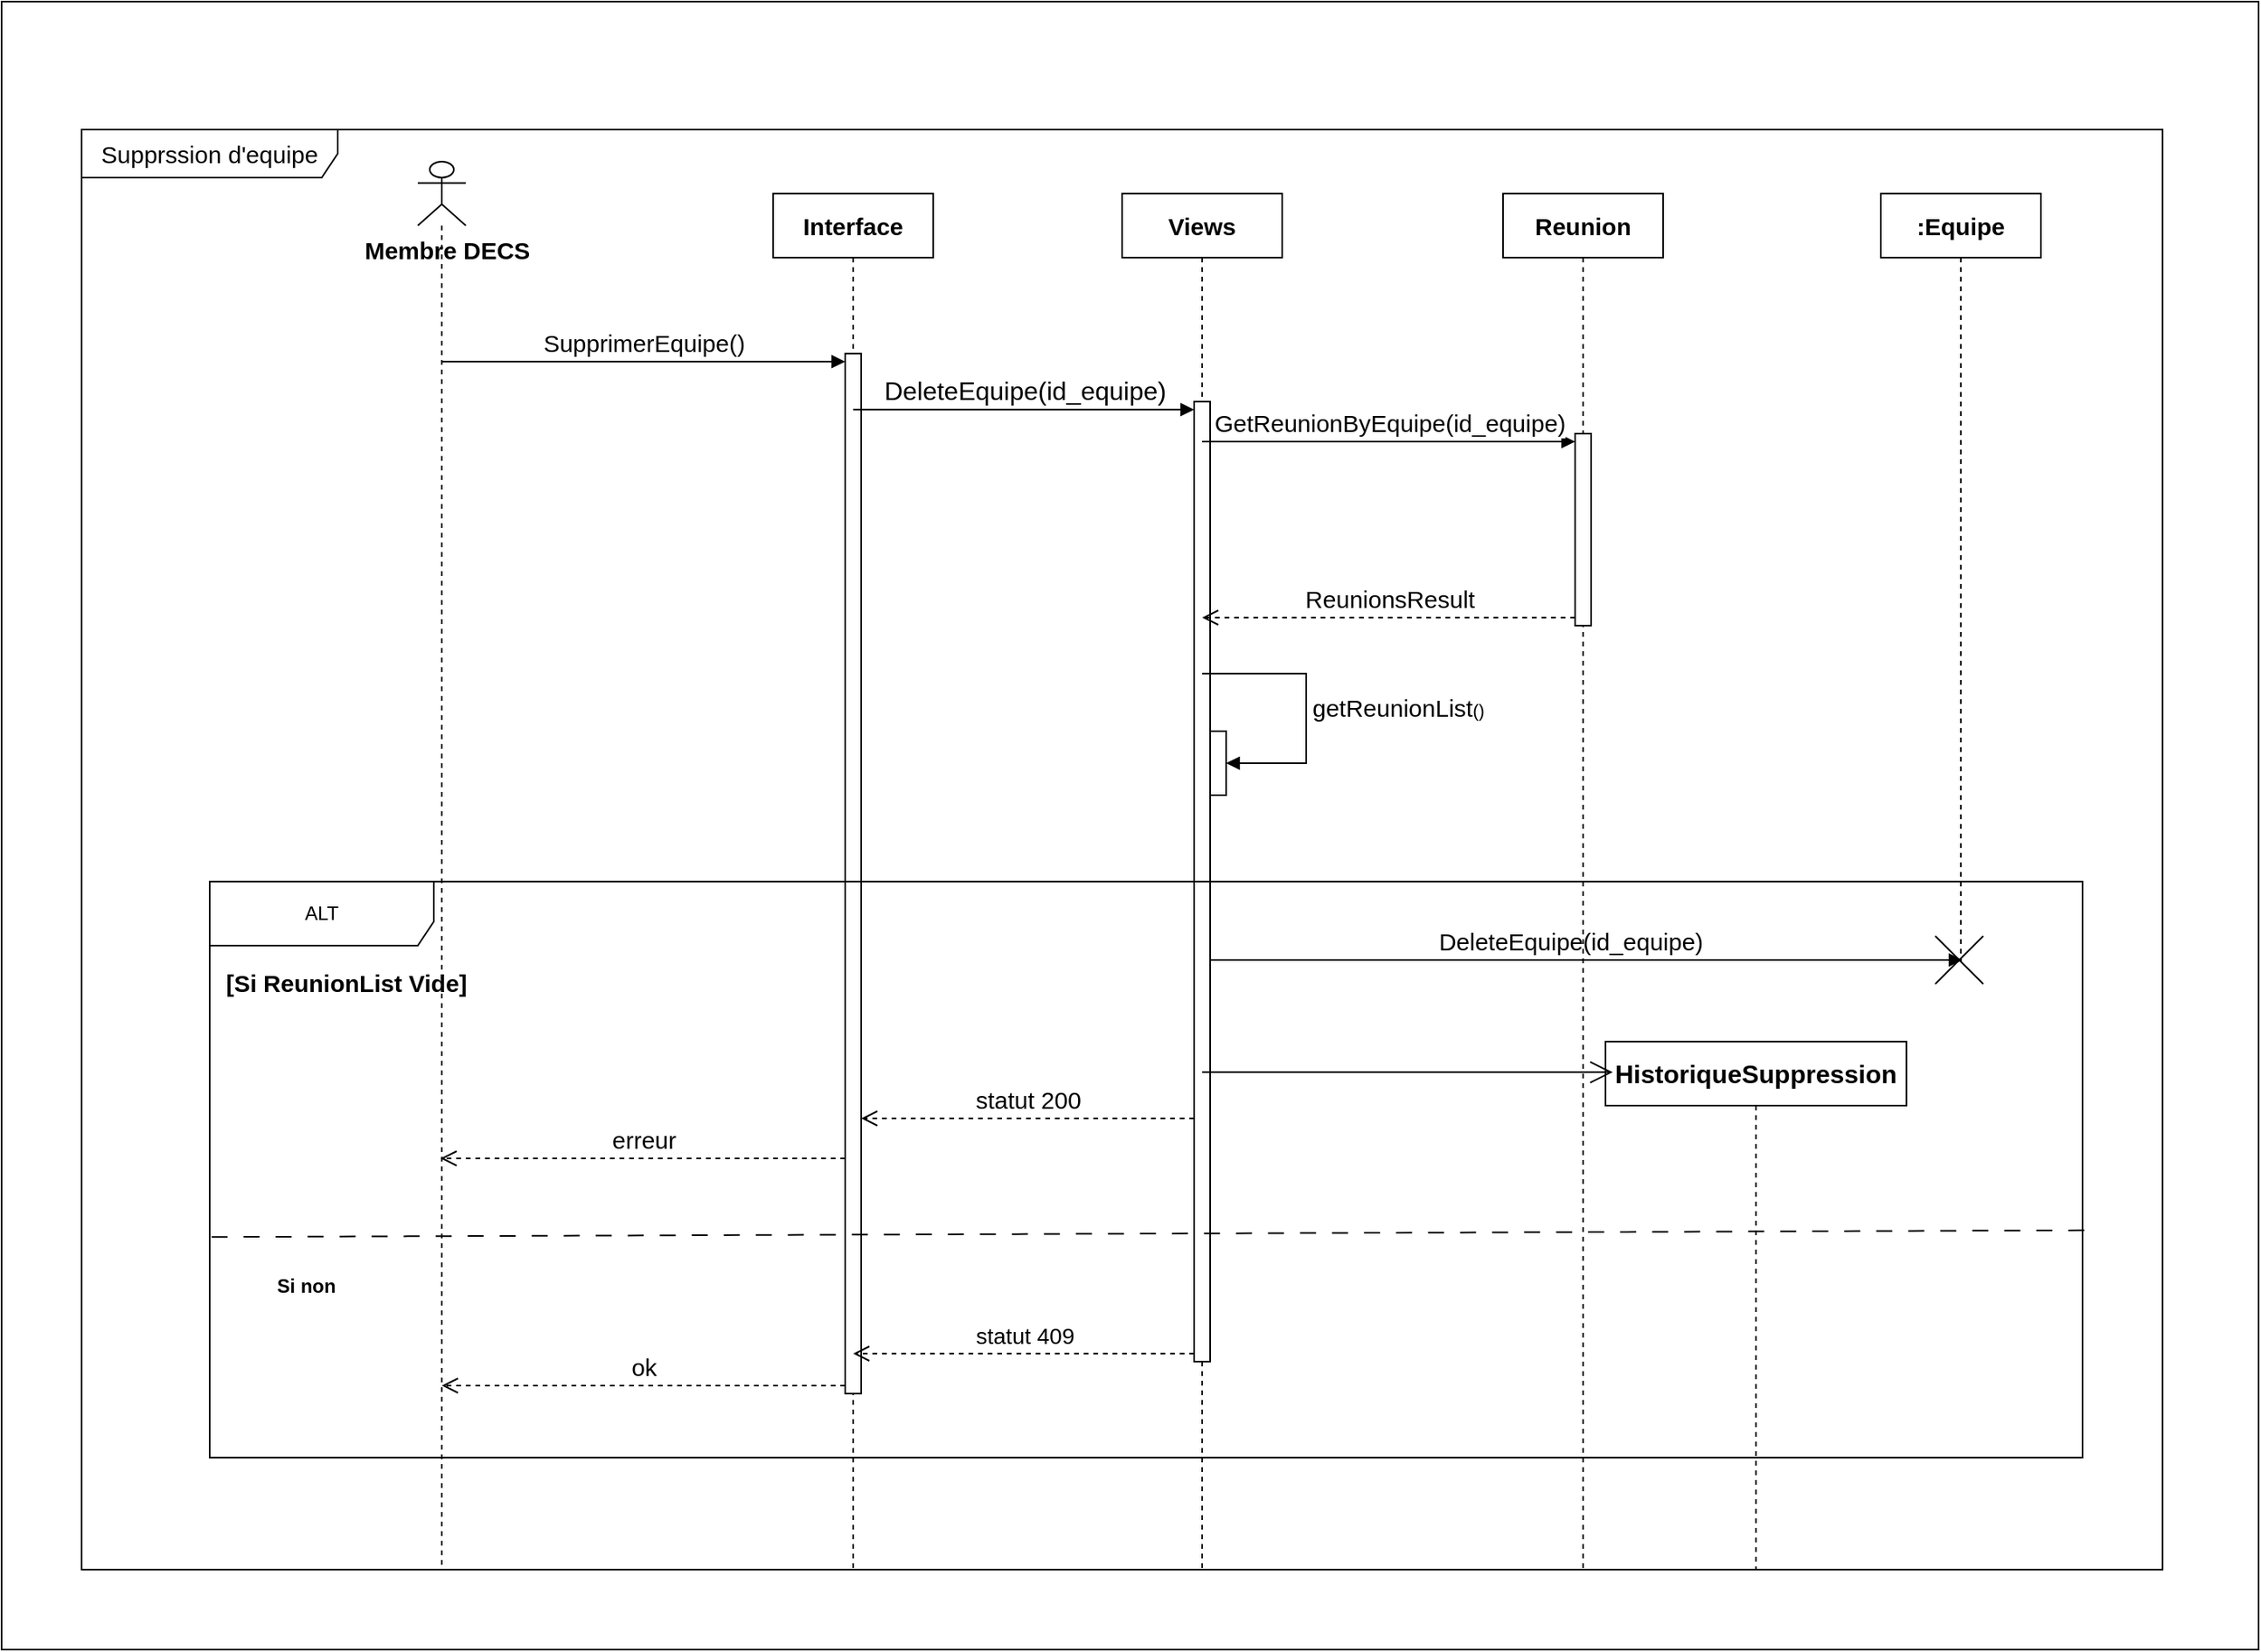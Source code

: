 <mxfile version="24.8.3">
  <diagram name="Page-1" id="2YBvvXClWsGukQMizWep">
    <mxGraphModel dx="2200" dy="1170" grid="1" gridSize="10" guides="1" tooltips="1" connect="1" arrows="1" fold="1" page="1" pageScale="1" pageWidth="850" pageHeight="1100" math="0" shadow="0">
      <root>
        <mxCell id="0" />
        <mxCell id="1" parent="0" />
        <mxCell id="PBEn9Toki-vO0EdfLWBd-39" value="" style="rounded=0;whiteSpace=wrap;html=1;" vertex="1" parent="1">
          <mxGeometry y="20" width="1410" height="1030" as="geometry" />
        </mxCell>
        <mxCell id="PBEn9Toki-vO0EdfLWBd-40" value="" style="shape=umlLifeline;perimeter=lifelinePerimeter;whiteSpace=wrap;html=1;container=1;dropTarget=0;collapsible=0;recursiveResize=0;outlineConnect=0;portConstraint=eastwest;newEdgeStyle={&quot;curved&quot;:0,&quot;rounded&quot;:0};participant=umlActor;" vertex="1" parent="1">
          <mxGeometry x="260" y="120" width="30" height="880" as="geometry" />
        </mxCell>
        <mxCell id="PBEn9Toki-vO0EdfLWBd-41" value="&lt;font style=&quot;font-size: 15px;&quot;&gt;Membre DECS&lt;/font&gt;" style="text;align=center;fontStyle=1;verticalAlign=middle;spacingLeft=3;spacingRight=3;strokeColor=none;rotatable=0;points=[[0,0.5],[1,0.5]];portConstraint=eastwest;html=1;" vertex="1" parent="1">
          <mxGeometry x="238" y="162" width="80" height="26" as="geometry" />
        </mxCell>
        <mxCell id="PBEn9Toki-vO0EdfLWBd-42" value="&lt;b&gt;&lt;font style=&quot;font-size: 15px;&quot;&gt;Interface&lt;/font&gt;&lt;/b&gt;" style="shape=umlLifeline;perimeter=lifelinePerimeter;whiteSpace=wrap;html=1;container=1;dropTarget=0;collapsible=0;recursiveResize=0;outlineConnect=0;portConstraint=eastwest;newEdgeStyle={&quot;curved&quot;:0,&quot;rounded&quot;:0};" vertex="1" parent="1">
          <mxGeometry x="482" y="140" width="100" height="860" as="geometry" />
        </mxCell>
        <mxCell id="PBEn9Toki-vO0EdfLWBd-43" value="" style="html=1;points=[[0,0,0,0,5],[0,1,0,0,-5],[1,0,0,0,5],[1,1,0,0,-5]];perimeter=orthogonalPerimeter;outlineConnect=0;targetShapes=umlLifeline;portConstraint=eastwest;newEdgeStyle={&quot;curved&quot;:0,&quot;rounded&quot;:0};" vertex="1" parent="PBEn9Toki-vO0EdfLWBd-42">
          <mxGeometry x="45" y="100" width="10" height="650" as="geometry" />
        </mxCell>
        <mxCell id="PBEn9Toki-vO0EdfLWBd-44" value="&lt;font style=&quot;font-size: 15px;&quot;&gt;&lt;b&gt;Views&lt;/b&gt;&lt;/font&gt;" style="shape=umlLifeline;perimeter=lifelinePerimeter;whiteSpace=wrap;html=1;container=1;dropTarget=0;collapsible=0;recursiveResize=0;outlineConnect=0;portConstraint=eastwest;newEdgeStyle={&quot;curved&quot;:0,&quot;rounded&quot;:0};" vertex="1" parent="1">
          <mxGeometry x="700" y="140" width="100" height="860" as="geometry" />
        </mxCell>
        <mxCell id="PBEn9Toki-vO0EdfLWBd-45" value="" style="html=1;points=[[0,0,0,0,5],[0,1,0,0,-5],[1,0,0,0,5],[1,1,0,0,-5]];perimeter=orthogonalPerimeter;outlineConnect=0;targetShapes=umlLifeline;portConstraint=eastwest;newEdgeStyle={&quot;curved&quot;:0,&quot;rounded&quot;:0};" vertex="1" parent="PBEn9Toki-vO0EdfLWBd-44">
          <mxGeometry x="45" y="130" width="10" height="600" as="geometry" />
        </mxCell>
        <mxCell id="PBEn9Toki-vO0EdfLWBd-46" value="" style="html=1;points=[[0,0,0,0,5],[0,1,0,0,-5],[1,0,0,0,5],[1,1,0,0,-5]];perimeter=orthogonalPerimeter;outlineConnect=0;targetShapes=umlLifeline;portConstraint=eastwest;newEdgeStyle={&quot;curved&quot;:0,&quot;rounded&quot;:0};" vertex="1" parent="PBEn9Toki-vO0EdfLWBd-44">
          <mxGeometry x="55" y="336" width="10" height="40" as="geometry" />
        </mxCell>
        <mxCell id="PBEn9Toki-vO0EdfLWBd-47" value="&lt;font style=&quot;font-size: 15px;&quot;&gt;getReunionList&lt;/font&gt;()" style="html=1;align=left;spacingLeft=2;endArrow=block;rounded=0;edgeStyle=orthogonalEdgeStyle;curved=0;rounded=0;" edge="1" parent="PBEn9Toki-vO0EdfLWBd-44" source="PBEn9Toki-vO0EdfLWBd-44" target="PBEn9Toki-vO0EdfLWBd-46">
          <mxGeometry relative="1" as="geometry">
            <mxPoint x="85" y="340" as="sourcePoint" />
            <Array as="points">
              <mxPoint x="115" y="300" />
              <mxPoint x="115" y="356" />
            </Array>
          </mxGeometry>
        </mxCell>
        <mxCell id="PBEn9Toki-vO0EdfLWBd-48" value="&lt;b&gt;&lt;font style=&quot;font-size: 15px;&quot;&gt;:Equipe&lt;/font&gt;&lt;/b&gt;" style="shape=umlLifeline;perimeter=lifelinePerimeter;whiteSpace=wrap;html=1;container=1;dropTarget=0;collapsible=0;recursiveResize=0;outlineConnect=0;portConstraint=eastwest;newEdgeStyle={&quot;curved&quot;:0,&quot;rounded&quot;:0};" vertex="1" parent="1">
          <mxGeometry x="1174" y="140" width="100" height="480" as="geometry" />
        </mxCell>
        <mxCell id="PBEn9Toki-vO0EdfLWBd-49" value="&lt;font style=&quot;font-size: 15px;&quot;&gt;SupprimerEquipe()&lt;/font&gt;" style="html=1;verticalAlign=bottom;endArrow=block;curved=0;rounded=0;entryX=0;entryY=0;entryDx=0;entryDy=5;" edge="1" parent="1" source="PBEn9Toki-vO0EdfLWBd-40" target="PBEn9Toki-vO0EdfLWBd-43">
          <mxGeometry relative="1" as="geometry">
            <mxPoint x="460" y="245" as="sourcePoint" />
          </mxGeometry>
        </mxCell>
        <mxCell id="PBEn9Toki-vO0EdfLWBd-50" value="&lt;font style=&quot;font-size: 15px;&quot;&gt;ok&lt;/font&gt;" style="html=1;verticalAlign=bottom;endArrow=open;dashed=1;endSize=8;curved=0;rounded=0;exitX=0;exitY=1;exitDx=0;exitDy=-5;" edge="1" parent="1" source="PBEn9Toki-vO0EdfLWBd-43" target="PBEn9Toki-vO0EdfLWBd-40">
          <mxGeometry x="0.002" relative="1" as="geometry">
            <mxPoint x="460" y="315" as="targetPoint" />
            <mxPoint as="offset" />
          </mxGeometry>
        </mxCell>
        <mxCell id="PBEn9Toki-vO0EdfLWBd-51" value="&lt;font style=&quot;font-size: 15px;&quot;&gt;&lt;b&gt;Reunion&lt;/b&gt;&lt;/font&gt;" style="shape=umlLifeline;perimeter=lifelinePerimeter;whiteSpace=wrap;html=1;container=1;dropTarget=0;collapsible=0;recursiveResize=0;outlineConnect=0;portConstraint=eastwest;newEdgeStyle={&quot;curved&quot;:0,&quot;rounded&quot;:0};" vertex="1" parent="1">
          <mxGeometry x="938" y="140" width="100" height="860" as="geometry" />
        </mxCell>
        <mxCell id="PBEn9Toki-vO0EdfLWBd-52" value="" style="html=1;points=[[0,0,0,0,5],[0,1,0,0,-5],[1,0,0,0,5],[1,1,0,0,-5]];perimeter=orthogonalPerimeter;outlineConnect=0;targetShapes=umlLifeline;portConstraint=eastwest;newEdgeStyle={&quot;curved&quot;:0,&quot;rounded&quot;:0};" vertex="1" parent="PBEn9Toki-vO0EdfLWBd-51">
          <mxGeometry x="45" y="150" width="10" height="120" as="geometry" />
        </mxCell>
        <mxCell id="PBEn9Toki-vO0EdfLWBd-53" value="&lt;font style=&quot;font-size: 16px;&quot;&gt;DeleteEquipe(id_equipe)&lt;/font&gt;" style="html=1;verticalAlign=bottom;endArrow=block;curved=0;rounded=0;entryX=0;entryY=0;entryDx=0;entryDy=5;" edge="1" parent="1" source="PBEn9Toki-vO0EdfLWBd-42" target="PBEn9Toki-vO0EdfLWBd-45">
          <mxGeometry relative="1" as="geometry">
            <mxPoint x="680" y="275" as="sourcePoint" />
          </mxGeometry>
        </mxCell>
        <mxCell id="PBEn9Toki-vO0EdfLWBd-54" value="&lt;font style=&quot;font-size: 14px;&quot;&gt;statut 409&lt;/font&gt;" style="html=1;verticalAlign=bottom;endArrow=open;dashed=1;endSize=8;curved=0;rounded=0;exitX=0;exitY=1;exitDx=0;exitDy=-5;" edge="1" parent="1" source="PBEn9Toki-vO0EdfLWBd-45" target="PBEn9Toki-vO0EdfLWBd-42">
          <mxGeometry relative="1" as="geometry">
            <mxPoint x="680" y="345" as="targetPoint" />
          </mxGeometry>
        </mxCell>
        <mxCell id="PBEn9Toki-vO0EdfLWBd-55" value="&lt;font style=&quot;font-size: 15px;&quot;&gt;GetReunionByEquipe(id_equipe)&lt;/font&gt;" style="html=1;verticalAlign=bottom;endArrow=block;curved=0;rounded=0;entryX=0;entryY=0;entryDx=0;entryDy=5;" edge="1" parent="1" source="PBEn9Toki-vO0EdfLWBd-44" target="PBEn9Toki-vO0EdfLWBd-52">
          <mxGeometry relative="1" as="geometry">
            <mxPoint x="850" y="295" as="sourcePoint" />
          </mxGeometry>
        </mxCell>
        <mxCell id="PBEn9Toki-vO0EdfLWBd-56" value="&lt;font style=&quot;font-size: 15px;&quot;&gt;ReunionsResult&lt;/font&gt;" style="html=1;verticalAlign=bottom;endArrow=open;dashed=1;endSize=8;curved=0;rounded=0;exitX=0;exitY=1;exitDx=0;exitDy=-5;" edge="1" parent="1" source="PBEn9Toki-vO0EdfLWBd-52" target="PBEn9Toki-vO0EdfLWBd-44">
          <mxGeometry relative="1" as="geometry">
            <mxPoint x="850" y="365" as="targetPoint" />
          </mxGeometry>
        </mxCell>
        <mxCell id="PBEn9Toki-vO0EdfLWBd-57" value="" style="shape=umlDestroy;html=1;" vertex="1" parent="1">
          <mxGeometry x="1208" y="604" width="30" height="30" as="geometry" />
        </mxCell>
        <mxCell id="PBEn9Toki-vO0EdfLWBd-58" value="" style="html=1;verticalAlign=bottom;labelBackgroundColor=none;endArrow=block;endFill=1;rounded=0;entryX=0.567;entryY=0.5;entryDx=0;entryDy=0;entryPerimeter=0;" edge="1" parent="1" source="PBEn9Toki-vO0EdfLWBd-45" target="PBEn9Toki-vO0EdfLWBd-57">
          <mxGeometry width="160" relative="1" as="geometry">
            <mxPoint x="710" y="530" as="sourcePoint" />
            <mxPoint x="870" y="530" as="targetPoint" />
          </mxGeometry>
        </mxCell>
        <mxCell id="PBEn9Toki-vO0EdfLWBd-59" value="&lt;font style=&quot;font-size: 16px;&quot;&gt;&lt;b&gt;HistoriqueSuppression&lt;/b&gt;&lt;/font&gt;" style="shape=umlLifeline;perimeter=lifelinePerimeter;whiteSpace=wrap;html=1;container=1;dropTarget=0;collapsible=0;recursiveResize=0;outlineConnect=0;portConstraint=eastwest;newEdgeStyle={&quot;curved&quot;:0,&quot;rounded&quot;:0};" vertex="1" parent="1">
          <mxGeometry x="1002" y="670" width="188" height="330" as="geometry" />
        </mxCell>
        <mxCell id="PBEn9Toki-vO0EdfLWBd-60" value="" style="endArrow=open;endFill=1;endSize=12;html=1;rounded=0;entryX=0.024;entryY=0.058;entryDx=0;entryDy=0;entryPerimeter=0;" edge="1" parent="1" source="PBEn9Toki-vO0EdfLWBd-44" target="PBEn9Toki-vO0EdfLWBd-59">
          <mxGeometry width="160" relative="1" as="geometry">
            <mxPoint x="850" y="700" as="sourcePoint" />
            <mxPoint x="1010" y="700" as="targetPoint" />
          </mxGeometry>
        </mxCell>
        <mxCell id="PBEn9Toki-vO0EdfLWBd-61" value="ALT" style="shape=umlFrame;whiteSpace=wrap;html=1;pointerEvents=0;width=140;height=40;" vertex="1" parent="1">
          <mxGeometry x="130" y="570" width="1170" height="360" as="geometry" />
        </mxCell>
        <mxCell id="PBEn9Toki-vO0EdfLWBd-62" value="" style="endArrow=none;startArrow=none;endFill=0;startFill=0;endSize=8;html=1;verticalAlign=bottom;dashed=1;labelBackgroundColor=none;dashPattern=10 10;rounded=0;entryX=1.002;entryY=0.447;entryDx=0;entryDy=0;entryPerimeter=0;exitX=0.001;exitY=0.617;exitDx=0;exitDy=0;exitPerimeter=0;elbow=vertical;" edge="1" parent="1" source="PBEn9Toki-vO0EdfLWBd-61">
          <mxGeometry width="160" relative="1" as="geometry">
            <mxPoint x="187.78" y="791.52" as="sourcePoint" />
            <mxPoint x="1302.22" y="787.92" as="targetPoint" />
          </mxGeometry>
        </mxCell>
        <mxCell id="PBEn9Toki-vO0EdfLWBd-63" value="&lt;font style=&quot;font-size: 15px;&quot;&gt;statut 200&lt;/font&gt;" style="html=1;verticalAlign=bottom;endArrow=open;dashed=1;endSize=8;curved=0;rounded=0;" edge="1" parent="1">
          <mxGeometry relative="1" as="geometry">
            <mxPoint x="537" y="718" as="targetPoint" />
            <mxPoint x="745" y="718" as="sourcePoint" />
          </mxGeometry>
        </mxCell>
        <mxCell id="PBEn9Toki-vO0EdfLWBd-64" value="&lt;font style=&quot;font-size: 15px;&quot;&gt;erreur&lt;/font&gt;" style="html=1;verticalAlign=bottom;endArrow=open;dashed=1;endSize=8;curved=0;rounded=0;" edge="1" parent="1">
          <mxGeometry relative="1" as="geometry">
            <mxPoint x="274.167" y="743" as="targetPoint" />
            <mxPoint x="527" y="743" as="sourcePoint" />
          </mxGeometry>
        </mxCell>
        <mxCell id="PBEn9Toki-vO0EdfLWBd-65" value="&lt;span style=&quot;font-size: 15px;&quot;&gt;[&lt;/span&gt;&lt;span style=&quot;font-size: 15px;&quot;&gt;Si ReunionList Vide&lt;/span&gt;&lt;span style=&quot;font-size: 15px;&quot;&gt;]&lt;/span&gt;" style="text;align=center;fontStyle=1;verticalAlign=middle;spacingLeft=3;spacingRight=3;strokeColor=none;rotatable=0;points=[[0,0.5],[1,0.5]];portConstraint=eastwest;html=1;" vertex="1" parent="1">
          <mxGeometry x="149" y="620" width="131" height="26" as="geometry" />
        </mxCell>
        <mxCell id="PBEn9Toki-vO0EdfLWBd-66" value="Si non" style="text;align=center;fontStyle=1;verticalAlign=middle;spacingLeft=3;spacingRight=3;strokeColor=none;rotatable=0;points=[[0,0.5],[1,0.5]];portConstraint=eastwest;html=1;" vertex="1" parent="1">
          <mxGeometry x="150" y="810" width="80" height="26" as="geometry" />
        </mxCell>
        <mxCell id="PBEn9Toki-vO0EdfLWBd-67" value="&lt;font style=&quot;font-size: 15px; font-weight: normal;&quot;&gt;DeleteEquipe(id_equipe)&lt;/font&gt;" style="text;align=center;fontStyle=1;verticalAlign=middle;spacingLeft=3;spacingRight=3;strokeColor=none;rotatable=0;points=[[0,0.5],[1,0.5]];portConstraint=eastwest;html=1;" vertex="1" parent="1">
          <mxGeometry x="940" y="594" width="80" height="26" as="geometry" />
        </mxCell>
        <mxCell id="PBEn9Toki-vO0EdfLWBd-68" value="&lt;font style=&quot;font-size: 15px;&quot;&gt;Supprssion d&#39;equipe&lt;/font&gt;" style="shape=umlFrame;whiteSpace=wrap;html=1;pointerEvents=0;recursiveResize=0;container=1;collapsible=0;width=160;" vertex="1" parent="1">
          <mxGeometry x="50" y="100" width="1300" height="900" as="geometry" />
        </mxCell>
      </root>
    </mxGraphModel>
  </diagram>
</mxfile>
